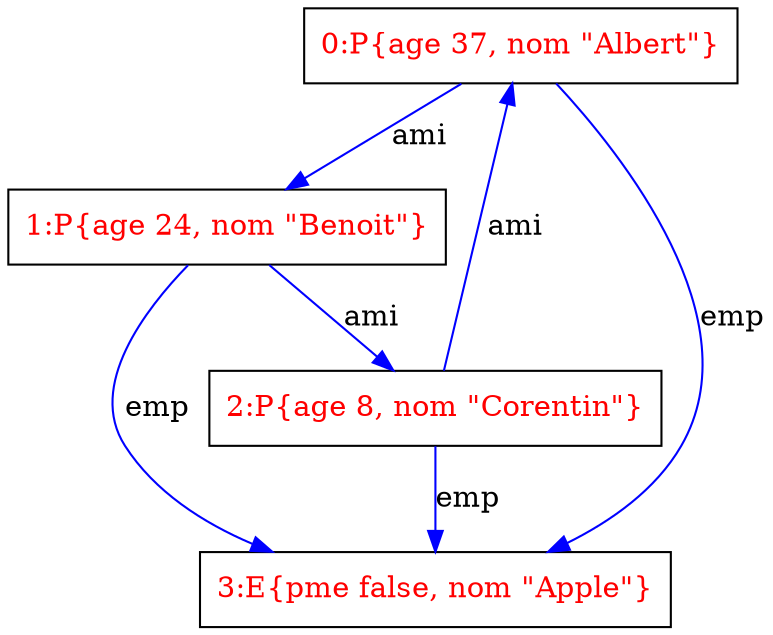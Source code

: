 digraph G {
  0 [label="0:P{age 37, nom \"Albert\"}", shape=box, fontcolor="#FF0000", ];
  1 [label="1:P{age 24, nom \"Benoit\"}", shape=box, fontcolor="#FF0000", ];
  2 [label="2:P{age 8, nom \"Corentin\"}", shape=box, fontcolor="#FF0000", ];
  3 [label="3:E{pme false, nom \"Apple\"}", shape=box, fontcolor="#FF0000", ];
  
  
  0 -> 1 [color="#0000FF", label="ami", ];
  0 -> 3 [color="#0000FF", label="emp", ];
  1 -> 2 [color="#0000FF", label="ami", ];
  1 -> 3 [color="#0000FF", label="emp", ];
  2 -> 0 [color="#0000FF", label="ami", ];
  2 -> 3 [color="#0000FF", label="emp", ];
  
  }
